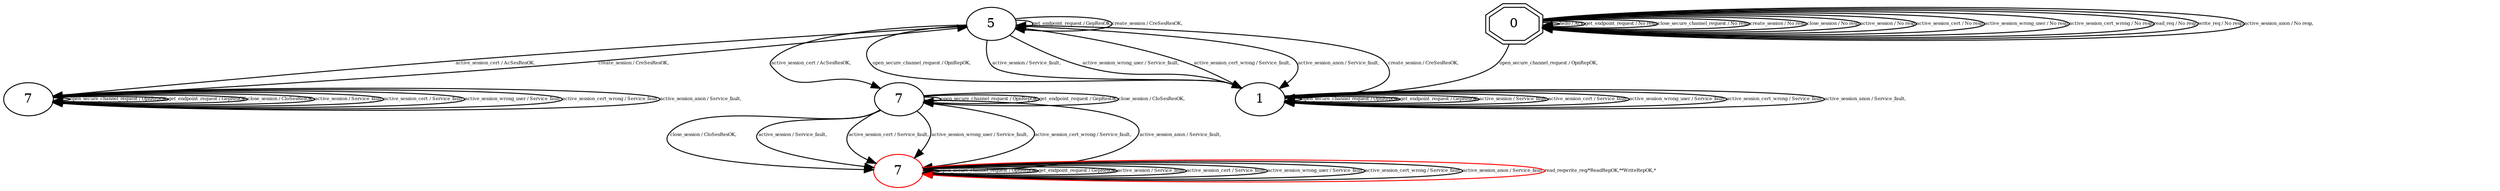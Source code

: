 digraph "Automata" { 
	 "7_1_true" [shape=ellipse,style=filled,fillcolor=white,URL="7",label="7"];
	 "7_0_true" [shape=ellipse,style=filled,fillcolor=white,URL="7",label="7"];
	 "7_1_false" [shape=ellipse,style=filled,fillcolor=white,URL="7",label="7",color=red];
	 "5_0_true" [shape=ellipse,style=filled,fillcolor=white,URL="5",label="5"];
	 "1_0_true" [shape=ellipse,style=filled,fillcolor=white,URL="1",label="1"];
	 "0_0_true" [shape=doubleoctagon,style=filled,fillcolor=white,URL="0",label="0"];
	 "7_1_false"->"7_1_false" [fontsize=5,label="open_secure_channel_request / OpnRepOK,"];
	 "7_1_false"->"7_1_false" [fontsize=5,label="get_endpoint_request / GepResOK,"];
	 "7_1_false"->"7_1_false" [fontsize=5,label="active_session / Service_fault,"];
	 "7_1_false"->"7_1_false" [fontsize=5,label="active_session_cert / Service_fault,"];
	 "7_1_false"->"7_1_false" [fontsize=5,label="active_session_wrong_user / Service_fault,"];
	 "7_1_false"->"7_1_false" [fontsize=5,label="active_session_cert_wrong / Service_fault,"];
	 "7_1_false"->"7_1_false" [fontsize=5,label="active_session_anon / Service_fault,"];
	 "7_1_true"->"7_1_false" [fontsize=5,label="close_session / CloSesResOK,"];
	 "7_1_true"->"7_1_false" [fontsize=5,label="active_session / Service_fault,"];
	 "7_1_true"->"7_1_false" [fontsize=5,label="active_session_cert / Service_fault,"];
	 "7_1_true"->"7_1_false" [fontsize=5,label="active_session_wrong_user / Service_fault,"];
	 "7_1_true"->"7_1_false" [fontsize=5,label="active_session_cert_wrong / Service_fault,"];
	 "7_1_true"->"7_1_false" [fontsize=5,label="active_session_anon / Service_fault,"];
	 "7_1_true"->"7_1_true" [fontsize=5,label="open_secure_channel_request / OpnRepOK,"];
	 "7_1_true"->"7_1_true" [fontsize=5,label="get_endpoint_request / GepResOK,"];
	 "7_1_true"->"7_1_true" [fontsize=5,label="close_session / CloSesResOK,"];
	 "5_0_true"->"7_1_true" [fontsize=5,label="active_session_cert / AcSesResOK,"];
	 "5_0_true"->"5_0_true" [fontsize=5,label="get_endpoint_request / GepResOK,"];
	 "5_0_true"->"5_0_true" [fontsize=5,label="create_session / CreSesResOK,"];
	 "5_0_true"->"7_0_true" [fontsize=5,label="active_session_cert / AcSesResOK,"];
	 "5_0_true"->"1_0_true" [fontsize=5,label="open_secure_channel_request / OpnRepOK,"];
	 "5_0_true"->"1_0_true" [fontsize=5,label="active_session / Service_fault,"];
	 "5_0_true"->"1_0_true" [fontsize=5,label="active_session_wrong_user / Service_fault,"];
	 "5_0_true"->"1_0_true" [fontsize=5,label="active_session_cert_wrong / Service_fault,"];
	 "5_0_true"->"1_0_true" [fontsize=5,label="active_session_anon / Service_fault,"];
	 "1_0_true"->"5_0_true" [fontsize=5,label="create_session / CreSesResOK,"];
	 "1_0_true"->"1_0_true" [fontsize=5,label="open_secure_channel_request / OpnRepOK,"];
	 "1_0_true"->"1_0_true" [fontsize=5,label="get_endpoint_request / GepResOK,"];
	 "1_0_true"->"1_0_true" [fontsize=5,label="active_session / Service_fault,"];
	 "1_0_true"->"1_0_true" [fontsize=5,label="active_session_cert / Service_fault,"];
	 "1_0_true"->"1_0_true" [fontsize=5,label="active_session_wrong_user / Service_fault,"];
	 "1_0_true"->"1_0_true" [fontsize=5,label="active_session_cert_wrong / Service_fault,"];
	 "1_0_true"->"1_0_true" [fontsize=5,label="active_session_anon / Service_fault,"];
	 "7_0_true"->"7_0_true" [fontsize=5,label="open_secure_channel_request / OpnRepOK,"];
	 "7_0_true"->"7_0_true" [fontsize=5,label="get_endpoint_request / GepResOK,"];
	 "7_0_true"->"7_0_true" [fontsize=5,label="close_session / CloSesResOK,"];
	 "7_0_true"->"7_0_true" [fontsize=5,label="active_session / Service_fault,"];
	 "7_0_true"->"7_0_true" [fontsize=5,label="active_session_cert / Service_fault,"];
	 "7_0_true"->"7_0_true" [fontsize=5,label="active_session_wrong_user / Service_fault,"];
	 "7_0_true"->"7_0_true" [fontsize=5,label="active_session_cert_wrong / Service_fault,"];
	 "7_0_true"->"7_0_true" [fontsize=5,label="active_session_anon / Service_fault,"];
	 "7_0_true"->"5_0_true" [fontsize=5,label="create_session / CreSesResOK,"];
	 "0_0_true"->"0_0_true" [fontsize=5,label="hello / Ack,"];
	 "0_0_true"->"0_0_true" [fontsize=5,label="get_endpoint_request / No resp,"];
	 "0_0_true"->"0_0_true" [fontsize=5,label="close_secure_channel_request / No resp,"];
	 "0_0_true"->"0_0_true" [fontsize=5,label="create_session / No resp,"];
	 "0_0_true"->"0_0_true" [fontsize=5,label="close_session / No resp,"];
	 "0_0_true"->"0_0_true" [fontsize=5,label="active_session / No resp,"];
	 "0_0_true"->"0_0_true" [fontsize=5,label="active_session_cert / No resp,"];
	 "0_0_true"->"0_0_true" [fontsize=5,label="active_session_wrong_user / No resp,"];
	 "0_0_true"->"0_0_true" [fontsize=5,label="active_session_cert_wrong / No resp,"];
	 "0_0_true"->"0_0_true" [fontsize=5,label="read_req / No resp,"];
	 "0_0_true"->"0_0_true" [fontsize=5,label="write_req / No resp,"];
	 "0_0_true"->"0_0_true" [fontsize=5,label="active_session_anon / No resp,"];
	 "0_0_true"->"1_0_true" [fontsize=5,label="open_secure_channel_request / OpnRepOK,"];
	"7_1_false"->"7_1_false"[color=red,label="read_reqwrite_req/*ReadRepOK,**WriteRepOK,*",fontsize=5];}
